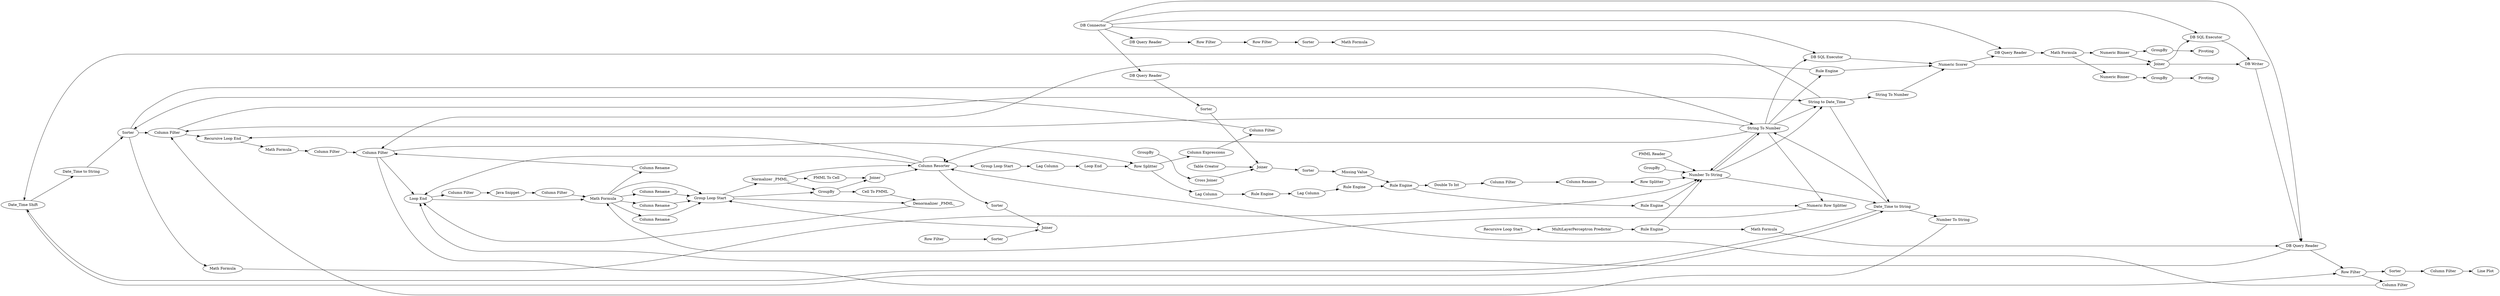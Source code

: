 digraph {
	295 -> 298
	7 -> 8
	350 -> 354
	347 -> 349
	171 -> 174
	172 -> 65
	234 -> 235
	200 -> 178
	193 -> 179
	292 -> 316
	192 -> 197
	166 -> 176
	239 -> 316
	15 -> 349
	201 -> 178
	15 -> 342
	319 -> 65
	206 -> 207
	339 -> 319
	317 -> 316
	174 -> 172
	325 -> 179
	319 -> 293
	326 -> 316
	172 -> 31
	172 -> 200
	321 -> 193
	316 -> 318
	15 -> 337
	169 -> 184
	208 -> 236
	321 -> 322
	210 -> 204
	208 -> 239
	30 -> 185
	317 -> 329
	343 -> 344
	317 -> 337
	347 -> 348
	292 -> 306
	185 -> 206
	356 -> 355
	317 -> 293
	317 -> 321
	165 -> 30
	235 -> 208
	236 -> 209
	316 -> 293
	204 -> 316
	209 -> 210
	301 -> 326
	327 -> 338
	337 -> 322
	322 -> 347
	327 -> 159
	176 -> 179
	343 -> 353
	345 -> 346
	169 -> 183
	193 -> 185
	301 -> 319
	172 -> 172
	239 -> 329
	4 -> 18
	193 -> 327
	317 -> 319
	182 -> 192
	12 -> 208
	338 -> 218
	293 -> 340
	15 -> 350
	170 -> 173
	349 -> 348
	166 -> 170
	301 -> 317
	169 -> 194
	2 -> 12
	15 -> 325
	197 -> 169
	18 -> 8
	340 -> 322
	199 -> 201
	316 -> 317
	310 -> 316
	306 -> 325
	9 -> 11
	172 -> 179
	317 -> 172
	166 -> 173
	190 -> 300
	169 -> 166
	355 -> 357
	300 -> 301
	65 -> 314
	318 -> 295
	184 -> 166
	169 -> 187
	179 -> 182
	228 -> 316
	329 -> 169
	318 -> 339
	179 -> 169
	194 -> 166
	207 -> 234
	173 -> 174
	178 -> 166
	325 -> 327
	11 -> 8
	159 -> 172
	293 -> 295
	351 -> 352
	52 -> 292
	314 -> 315
	293 -> 318
	348 -> 325
	354 -> 356
	15 -> 4
	353 -> 351
	31 -> 165
	8 -> 2
	298 -> 301
	173 -> 175
	218 -> 222
	318 -> 317
	64 -> 52
	342 -> 343
	185 -> 190
	170 -> 172
	344 -> 347
	187 -> 193
	295 -> 318
	175 -> 176
	183 -> 166
	315 -> 193
	344 -> 345
	170 -> 171
	322 -> 342
	292 [label="Rule Engine"]
	351 [label=GroupBy]
	222 [label="Line Plot"]
	322 [label="Numeric Scorer"]
	239 [label="Rule Engine"]
	184 [label="Column Rename"]
	295 [label="Date_Time Shift"]
	201 [label=Sorter]
	190 [label="Column Expressions"]
	339 [label="Number To String"]
	315 [label="Column Filter"]
	316 [label="Number To String"]
	343 [label="Math Formula"]
	12 [label="Missing Value"]
	166 [label="Group Loop Start"]
	11 [label="Cross Joiner"]
	337 [label="DB SQL Executor"]
	345 [label=GroupBy]
	298 [label="Date_Time to String"]
	314 [label="Math Formula"]
	318 [label="Date_Time to String"]
	300 [label="Column Filter"]
	317 [label="String To Number"]
	353 [label="Numeric Binner"]
	210 [label="Column Rename"]
	306 [label="Math Formula"]
	165 [label="Lag Column"]
	9 [label=GroupBy]
	8 [label=Joiner]
	327 [label="Row Filter"]
	209 [label="Column Filter"]
	357 [label="Math Formula"]
	185 [label="Row Splitter"]
	325 [label="DB Query Reader"]
	348 [label="DB Writer"]
	310 [label="PMML Reader"]
	207 [label="Rule Engine"]
	293 [label="String to Date_Time"]
	346 [label=Pivoting]
	356 [label="Row Filter"]
	321 [label="Rule Engine"]
	159 [label="Column Filter"]
	352 [label=Pivoting]
	199 [label="Row Filter"]
	192 [label="Java Snippet"]
	52 [label="MultiLayerPerceptron Predictor"]
	234 [label="Lag Column"]
	347 [label=Joiner]
	329 [label="Numeric Row Splitter"]
	169 [label="Math Formula"]
	7 [label="Table Creator"]
	18 [label=Sorter]
	354 [label="Row Filter"]
	200 [label=Sorter]
	228 [label=GroupBy]
	64 [label="Recursive Loop Start"]
	338 [label=Sorter]
	344 [label="Numeric Binner"]
	15 [label="DB Connector"]
	197 [label="Column Filter"]
	218 [label="Column Filter"]
	174 [label=Joiner]
	4 [label="DB Query Reader"]
	342 [label="DB Query Reader"]
	301 [label=Sorter]
	179 [label="Loop End"]
	235 [label="Rule Engine"]
	355 [label=Sorter]
	65 [label="Recursive Loop End"]
	30 [label="Loop End"]
	170 [label="Normalizer _PMML_"]
	194 [label="Column Rename"]
	182 [label="Column Filter"]
	208 [label="Rule Engine"]
	206 [label="Lag Column"]
	31 [label="Group Loop Start"]
	236 [label="Double To Int"]
	183 [label="Column Rename"]
	204 [label="Row Splitter"]
	171 [label="PMML To Cell"]
	319 [label="Column Filter"]
	173 [label=GroupBy]
	178 [label=Joiner]
	176 [label="Denormalizer _PMML_"]
	172 [label="Column Resorter"]
	340 [label="String To Number"]
	175 [label="Cell To PMML"]
	326 [label="Math Formula"]
	350 [label="DB Query Reader"]
	193 [label="Column Filter"]
	187 [label="Column Rename"]
	349 [label="DB SQL Executor"]
	2 [label=Sorter]
	rankdir=LR
}
